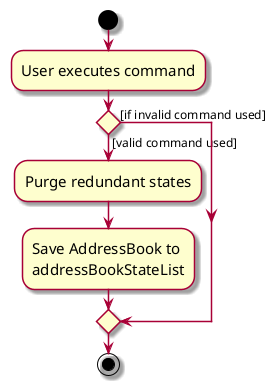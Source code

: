 @startuml
skin rose
skinparam ActivityFontSize 15
skinparam ArrowFontSize 12
start
:User executes command;

'Since the beta syntax does not support placing the condition outside the
'diamond we place it as the true branch instead.

if () then ([valid command used])
    :Purge redundant states;
    :Save AddressBook to
    addressBookStateList;
else ([if invalid command used])
endif
stop
@enduml
